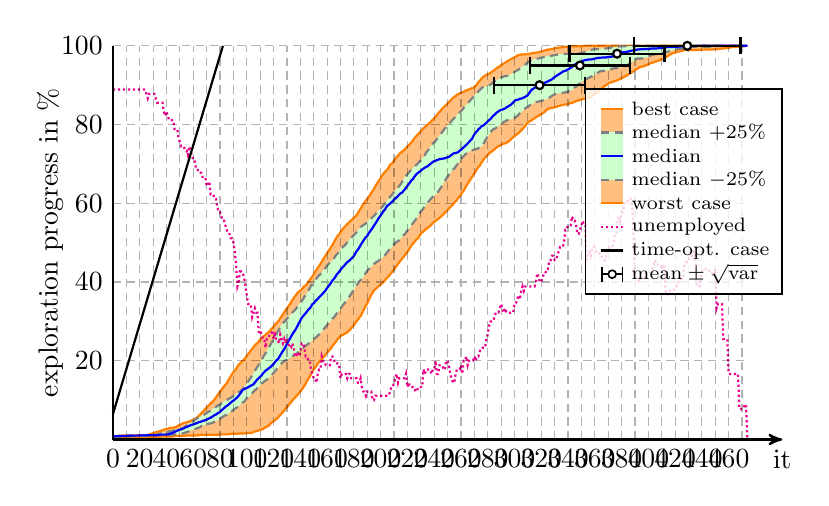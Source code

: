 \begin{tikzpicture}[thick]


% plot data, scaled to 8cm
\begin{scope}[yscale=0.05, xscale=0.017]
\draw[draw=orange, fill=orange!50] (0.00, 0.41) -- (1.00, 0.41) -- (2.00, 0.56) -- (3.00, 0.56) -- (4.00, 0.56) -- (5.00, 0.56) -- (6.00, 0.56) -- (7.00, 0.56) -- (8.00, 0.56) -- (9.00, 0.56) -- (10.00, 0.56) -- (11.00, 0.56) -- (12.00, 0.56) -- (13.00, 0.56) -- (14.00, 0.56) -- (15.00, 0.56) -- (16.00, 0.56) -- (17.00, 0.56) -- (18.00, 0.56) -- (19.00, 0.56) -- (20.00, 0.70) -- (21.00, 0.70) -- (22.00, 0.70) -- (23.00, 0.70) -- (24.00, 0.70) -- (25.00, 0.70) -- (26.00, 0.70) -- (27.00, 0.70) -- (28.00, 0.70) -- (29.00, 0.70) -- (30.00, 0.70) -- (31.00, 0.70) -- (32.00, 0.70) -- (33.00, 0.70) -- (34.00, 0.70) -- (35.00, 0.70) -- (36.00, 0.70) -- (37.00, 0.79) -- (38.00, 0.79) -- (39.00, 0.79) -- (40.00, 0.79) -- (41.00, 0.79) -- (42.00, 0.79) -- (43.00, 0.79) -- (44.00, 0.79) -- (45.00, 0.79) -- (46.00, 0.93) -- (47.00, 0.93) -- (48.00, 0.93) -- (49.00, 0.93) -- (50.00, 0.93) -- (51.00, 0.93) -- (52.00, 0.93) -- (53.00, 0.93) -- (54.00, 0.93) -- (55.00, 1.03) -- (56.00, 1.03) -- (57.00, 1.03) -- (58.00, 1.03) -- (59.00, 1.03) -- (60.00, 1.03) -- (61.00, 1.03) -- (62.00, 1.03) -- (63.00, 1.03) -- (64.00, 1.11) -- (65.00, 1.19) -- (66.00, 1.23) -- (67.00, 1.23) -- (68.00, 1.23) -- (69.00, 1.23) -- (70.00, 1.23) -- (71.00, 1.23) -- (72.00, 1.23) -- (73.00, 1.23) -- (74.00, 1.23) -- (75.00, 1.23) -- (76.00, 1.23) -- (77.00, 1.23) -- (78.00, 1.23) -- (79.00, 1.23) -- (80.00, 1.31) -- (81.00, 1.31) -- (82.00, 1.31) -- (83.00, 1.31) -- (84.00, 1.31) -- (85.00, 1.31) -- (86.00, 1.31) -- (87.00, 1.45) -- (88.00, 1.48) -- (89.00, 1.48) -- (90.00, 1.48) -- (91.00, 1.48) -- (92.00, 1.48) -- (93.00, 1.48) -- (94.00, 1.56) -- (95.00, 1.56) -- (96.00, 1.56) -- (97.00, 1.56) -- (98.00, 1.56) -- (99.00, 1.56) -- (100.00, 1.66) -- (101.00, 1.66) -- (102.00, 1.66) -- (103.00, 1.71) -- (104.00, 1.77) -- (105.00, 1.86) -- (106.00, 2.05) -- (107.00, 2.13) -- (108.00, 2.22) -- (109.00, 2.33) -- (110.00, 2.44) -- (111.00, 2.51) -- (112.00, 2.70) -- (113.00, 2.87) -- (114.00, 3.09) -- (115.00, 3.25) -- (116.00, 3.44) -- (117.00, 3.76) -- (118.00, 4.15) -- (119.00, 4.41) -- (120.00, 4.63) -- (121.00, 4.89) -- (122.00, 5.17) -- (123.00, 5.49) -- (124.00, 5.86) -- (125.00, 6.22) -- (126.00, 6.63) -- (127.00, 7.00) -- (128.00, 7.42) -- (129.00, 7.82) -- (130.00, 8.23) -- (131.00, 8.61) -- (132.00, 9.07) -- (133.00, 9.45) -- (134.00, 9.91) -- (135.00, 10.30) -- (136.00, 10.62) -- (137.00, 11.00) -- (138.00, 11.43) -- (139.00, 11.78) -- (140.00, 12.24) -- (141.00, 12.67) -- (142.00, 13.10) -- (143.00, 13.66) -- (144.00, 14.21) -- (145.00, 14.89) -- (146.00, 15.52) -- (147.00, 15.95) -- (148.00, 16.61) -- (149.00, 17.16) -- (150.00, 17.86) -- (151.00, 18.21) -- (152.00, 18.80) -- (153.00, 19.28) -- (154.00, 19.74) -- (155.00, 20.10) -- (156.00, 20.50) -- (157.00, 20.79) -- (158.00, 21.14) -- (159.00, 21.62) -- (160.00, 22.04) -- (161.00, 22.48) -- (162.00, 22.83) -- (163.00, 23.23) -- (164.00, 23.74) -- (165.00, 24.18) -- (166.00, 24.62) -- (167.00, 25.07) -- (168.00, 25.56) -- (169.00, 25.90) -- (170.00, 26.21) -- (171.00, 26.51) -- (172.00, 26.64) -- (173.00, 26.85) -- (174.00, 26.99) -- (175.00, 27.22) -- (176.00, 27.55) -- (177.00, 27.86) -- (178.00, 28.29) -- (179.00, 28.64) -- (180.00, 29.08) -- (181.00, 29.52) -- (182.00, 30.04) -- (183.00, 30.48) -- (184.00, 30.95) -- (185.00, 31.30) -- (186.00, 32.05) -- (187.00, 32.68) -- (188.00, 33.35) -- (189.00, 34.04) -- (190.00, 34.55) -- (191.00, 35.40) -- (192.00, 36.01) -- (193.00, 36.77) -- (194.00, 37.31) -- (195.00, 37.88) -- (196.00, 38.14) -- (197.00, 38.48) -- (198.00, 38.82) -- (199.00, 39.12) -- (200.00, 39.31) -- (201.00, 39.71) -- (202.00, 40.01) -- (203.00, 40.36) -- (204.00, 40.80) -- (205.00, 41.14) -- (206.00, 41.46) -- (207.00, 41.95) -- (208.00, 42.31) -- (209.00, 42.79) -- (210.00, 43.17) -- (211.00, 43.71) -- (212.00, 44.11) -- (213.00, 44.61) -- (214.00, 45.09) -- (215.00, 45.50) -- (216.00, 45.91) -- (217.00, 46.35) -- (218.00, 46.76) -- (219.00, 47.28) -- (220.00, 47.64) -- (221.00, 48.19) -- (222.00, 48.76) -- (223.00, 49.27) -- (224.00, 49.75) -- (225.00, 50.08) -- (226.00, 50.56) -- (227.00, 50.91) -- (228.00, 51.17) -- (229.00, 51.73) -- (230.00, 52.25) -- (231.00, 52.64) -- (232.00, 52.84) -- (233.00, 53.20) -- (234.00, 53.51) -- (235.00, 53.78) -- (236.00, 53.98) -- (237.00, 54.27) -- (238.00, 54.65) -- (239.00, 54.95) -- (240.00, 55.20) -- (241.00, 55.52) -- (242.00, 55.82) -- (243.00, 56.02) -- (244.00, 56.34) -- (245.00, 56.59) -- (246.00, 56.93) -- (247.00, 57.24) -- (248.00, 57.57) -- (249.00, 57.96) -- (250.00, 58.28) -- (251.00, 58.63) -- (252.00, 59.07) -- (253.00, 59.32) -- (254.00, 59.74) -- (255.00, 60.12) -- (256.00, 60.48) -- (257.00, 60.87) -- (258.00, 61.40) -- (259.00, 61.72) -- (260.00, 62.17) -- (261.00, 62.82) -- (262.00, 63.21) -- (263.00, 63.76) -- (264.00, 64.40) -- (265.00, 64.99) -- (266.00, 65.48) -- (267.00, 66.03) -- (268.00, 66.53) -- (269.00, 67.10) -- (270.00, 67.64) -- (271.00, 68.12) -- (272.00, 68.72) -- (273.00, 69.22) -- (274.00, 69.57) -- (275.00, 70.11) -- (276.00, 70.67) -- (277.00, 71.19) -- (278.00, 71.55) -- (279.00, 71.94) -- (280.00, 72.27) -- (281.00, 72.66) -- (282.00, 72.95) -- (283.00, 73.14) -- (284.00, 73.42) -- (285.00, 73.69) -- (286.00, 73.98) -- (287.00, 74.25) -- (288.00, 74.56) -- (289.00, 74.60) -- (290.00, 74.85) -- (291.00, 75.05) -- (292.00, 75.20) -- (293.00, 75.21) -- (294.00, 75.38) -- (295.00, 75.60) -- (296.00, 75.81) -- (297.00, 76.12) -- (298.00, 76.51) -- (299.00, 76.74) -- (300.00, 77.05) -- (301.00, 77.32) -- (302.00, 77.61) -- (303.00, 77.82) -- (304.00, 78.19) -- (305.00, 78.45) -- (306.00, 78.88) -- (307.00, 79.26) -- (308.00, 79.63) -- (309.00, 80.16) -- (310.00, 80.49) -- (311.00, 80.80) -- (312.00, 80.92) -- (313.00, 81.14) -- (314.00, 81.38) -- (315.00, 81.62) -- (316.00, 81.84) -- (317.00, 82.05) -- (318.00, 82.22) -- (319.00, 82.45) -- (320.00, 82.64) -- (321.00, 82.86) -- (322.00, 83.09) -- (323.00, 83.38) -- (324.00, 83.73) -- (325.00, 83.97) -- (326.00, 84.09) -- (327.00, 84.17) -- (328.00, 84.25) -- (329.00, 84.30) -- (330.00, 84.38) -- (331.00, 84.45) -- (332.00, 84.63) -- (333.00, 84.71) -- (334.00, 84.80) -- (335.00, 84.88) -- (336.00, 84.98) -- (337.00, 85.06) -- (338.00, 85.08) -- (339.00, 85.10) -- (340.00, 85.20) -- (341.00, 85.35) -- (342.00, 85.50) -- (343.00, 85.50) -- (344.00, 85.67) -- (345.00, 85.79) -- (346.00, 85.94) -- (347.00, 86.04) -- (348.00, 86.24) -- (349.00, 86.25) -- (350.00, 86.42) -- (351.00, 86.50) -- (352.00, 86.57) -- (353.00, 86.57) -- (354.00, 86.65) -- (355.00, 86.77) -- (356.00, 86.91) -- (357.00, 87.05) -- (358.00, 87.25) -- (359.00, 87.43) -- (360.00, 87.66) -- (361.00, 88.00) -- (362.00, 88.30) -- (363.00, 88.44) -- (364.00, 88.77) -- (365.00, 89.15) -- (366.00, 89.45) -- (367.00, 89.75) -- (368.00, 89.90) -- (369.00, 90.15) -- (370.00, 90.45) -- (371.00, 90.61) -- (372.00, 90.72) -- (373.00, 90.81) -- (374.00, 90.94) -- (375.00, 91.03) -- (376.00, 91.16) -- (377.00, 91.30) -- (378.00, 91.44) -- (379.00, 91.62) -- (380.00, 91.78) -- (381.00, 91.91) -- (382.00, 92.13) -- (383.00, 92.29) -- (384.00, 92.46) -- (385.00, 92.72) -- (386.00, 92.88) -- (387.00, 93.06) -- (388.00, 93.36) -- (389.00, 93.56) -- (390.00, 93.84) -- (391.00, 94.09) -- (392.00, 94.19) -- (393.00, 94.47) -- (394.00, 94.59) -- (395.00, 94.70) -- (396.00, 94.76) -- (397.00, 94.86) -- (398.00, 95.03) -- (399.00, 95.12) -- (400.00, 95.32) -- (401.00, 95.46) -- (402.00, 95.66) -- (403.00, 95.71) -- (404.00, 95.84) -- (405.00, 95.98) -- (406.00, 96.04) -- (407.00, 96.16) -- (408.00, 96.28) -- (409.00, 96.43) -- (410.00, 96.56) -- (411.00, 96.71) -- (412.00, 96.88) -- (413.00, 97.07) -- (414.00, 97.28) -- (415.00, 97.51) -- (416.00, 97.73) -- (417.00, 97.93) -- (418.00, 98.11) -- (419.00, 98.19) -- (420.00, 98.27) -- (421.00, 98.37) -- (422.00, 98.49) -- (423.00, 98.56) -- (424.00, 98.64) -- (425.00, 98.73) -- (426.00, 98.82) -- (427.00, 98.94) -- (428.00, 98.94) -- (429.00, 98.95) -- (430.00, 98.95) -- (431.00, 98.95) -- (432.00, 98.95) -- (433.00, 98.95) -- (434.00, 98.95) -- (435.00, 98.95) -- (436.00, 98.96) -- (437.00, 98.97) -- (438.00, 99.00) -- (439.00, 99.02) -- (440.00, 99.02) -- (441.00, 99.03) -- (442.00, 99.03) -- (443.00, 99.04) -- (444.00, 99.04) -- (445.00, 99.04) -- (446.00, 99.04) -- (447.00, 99.04) -- (448.00, 99.05) -- (449.00, 99.10) -- (450.00, 99.13) -- (451.00, 99.14) -- (452.00, 99.17) -- (453.00, 99.21) -- (454.00, 99.27) -- (455.00, 99.31) -- (456.00, 99.33) -- (457.00, 99.37) -- (458.00, 99.43) -- (459.00, 99.43) -- (460.00, 99.50) -- (461.00, 99.57) -- (462.00, 99.65) -- (463.00, 99.68) -- (464.00, 99.68) -- (465.00, 99.68) -- (466.00, 99.68) -- (467.00, 99.68) -- (468.00, 99.72) -- (469.00, 99.78) -- (470.00, 99.82) -- (471.00, 99.86) -- (472.00, 99.92) -- (473.00, 99.98) -- (474.00, 100.00) -- (474.00, 100.00) -- (473.00, 100.00) -- (472.00, 100.00) -- (471.00, 100.00) -- (470.00, 100.00) -- (469.00, 100.00) -- (468.00, 100.00) -- (467.00, 100.00) -- (466.00, 100.00) -- (465.00, 100.00) -- (464.00, 100.00) -- (463.00, 100.00) -- (462.00, 100.00) -- (461.00, 100.00) -- (460.00, 100.00) -- (459.00, 100.00) -- (458.00, 100.00) -- (457.00, 100.00) -- (456.00, 100.00) -- (455.00, 100.00) -- (454.00, 100.00) -- (453.00, 100.00) -- (452.00, 100.00) -- (451.00, 100.00) -- (450.00, 100.00) -- (449.00, 100.00) -- (448.00, 100.00) -- (447.00, 100.00) -- (446.00, 100.00) -- (445.00, 100.00) -- (444.00, 100.00) -- (443.00, 100.00) -- (442.00, 100.00) -- (441.00, 100.00) -- (440.00, 100.00) -- (439.00, 100.00) -- (438.00, 100.00) -- (437.00, 100.00) -- (436.00, 100.00) -- (435.00, 100.00) -- (434.00, 100.00) -- (433.00, 100.00) -- (432.00, 100.00) -- (431.00, 100.00) -- (430.00, 100.00) -- (429.00, 100.00) -- (428.00, 100.00) -- (427.00, 100.00) -- (426.00, 100.00) -- (425.00, 100.00) -- (424.00, 100.00) -- (423.00, 100.00) -- (422.00, 100.00) -- (421.00, 100.00) -- (420.00, 100.00) -- (419.00, 100.00) -- (418.00, 100.00) -- (417.00, 100.00) -- (416.00, 100.00) -- (415.00, 100.00) -- (414.00, 100.00) -- (413.00, 100.00) -- (412.00, 100.00) -- (411.00, 100.00) -- (410.00, 100.00) -- (409.00, 100.00) -- (408.00, 100.00) -- (407.00, 100.00) -- (406.00, 100.00) -- (405.00, 100.00) -- (404.00, 100.00) -- (403.00, 100.00) -- (402.00, 100.00) -- (401.00, 100.00) -- (400.00, 100.00) -- (399.00, 100.00) -- (398.00, 100.00) -- (397.00, 100.00) -- (396.00, 100.00) -- (395.00, 100.00) -- (394.00, 100.00) -- (393.00, 100.00) -- (392.00, 100.00) -- (391.00, 100.00) -- (390.00, 100.00) -- (389.00, 100.00) -- (388.00, 100.00) -- (387.00, 100.00) -- (386.00, 100.00) -- (385.00, 100.00) -- (384.00, 100.00) -- (383.00, 100.00) -- (382.00, 100.00) -- (381.00, 100.00) -- (380.00, 100.00) -- (379.00, 100.00) -- (378.00, 100.00) -- (377.00, 100.00) -- (376.00, 100.00) -- (375.00, 100.00) -- (374.00, 100.00) -- (373.00, 100.00) -- (372.00, 100.00) -- (371.00, 100.00) -- (370.00, 100.00) -- (369.00, 100.00) -- (368.00, 100.00) -- (367.00, 100.00) -- (366.00, 100.00) -- (365.00, 100.00) -- (364.00, 100.00) -- (363.00, 100.00) -- (362.00, 100.00) -- (361.00, 100.00) -- (360.00, 100.00) -- (359.00, 100.00) -- (358.00, 100.00) -- (357.00, 100.00) -- (356.00, 100.00) -- (355.00, 100.00) -- (354.00, 100.00) -- (353.00, 99.99) -- (352.00, 99.95) -- (351.00, 99.93) -- (350.00, 99.91) -- (349.00, 99.91) -- (348.00, 99.91) -- (347.00, 99.91) -- (346.00, 99.91) -- (345.00, 99.91) -- (344.00, 99.91) -- (343.00, 99.91) -- (342.00, 99.89) -- (341.00, 99.88) -- (340.00, 99.81) -- (339.00, 99.76) -- (338.00, 99.74) -- (337.00, 99.67) -- (336.00, 99.65) -- (335.00, 99.61) -- (334.00, 99.59) -- (333.00, 99.53) -- (332.00, 99.49) -- (331.00, 99.43) -- (330.00, 99.36) -- (329.00, 99.24) -- (328.00, 99.18) -- (327.00, 99.16) -- (326.00, 99.09) -- (325.00, 99.05) -- (324.00, 98.96) -- (323.00, 98.85) -- (322.00, 98.77) -- (321.00, 98.65) -- (320.00, 98.53) -- (319.00, 98.46) -- (318.00, 98.40) -- (317.00, 98.33) -- (316.00, 98.25) -- (315.00, 98.20) -- (314.00, 98.18) -- (313.00, 98.14) -- (312.00, 98.04) -- (311.00, 97.93) -- (310.00, 97.91) -- (309.00, 97.85) -- (308.00, 97.85) -- (307.00, 97.79) -- (306.00, 97.79) -- (305.00, 97.78) -- (304.00, 97.71) -- (303.00, 97.65) -- (302.00, 97.51) -- (301.00, 97.25) -- (300.00, 97.08) -- (299.00, 96.89) -- (298.00, 96.72) -- (297.00, 96.55) -- (296.00, 96.35) -- (295.00, 96.16) -- (294.00, 95.92) -- (293.00, 95.73) -- (292.00, 95.50) -- (291.00, 95.29) -- (290.00, 95.08) -- (289.00, 94.80) -- (288.00, 94.60) -- (287.00, 94.42) -- (286.00, 94.14) -- (285.00, 93.82) -- (284.00, 93.58) -- (283.00, 93.37) -- (282.00, 93.10) -- (281.00, 92.88) -- (280.00, 92.82) -- (279.00, 92.62) -- (278.00, 92.42) -- (277.00, 92.23) -- (276.00, 91.89) -- (275.00, 91.50) -- (274.00, 91.13) -- (273.00, 90.78) -- (272.00, 90.26) -- (271.00, 89.81) -- (270.00, 89.51) -- (269.00, 89.28) -- (268.00, 89.21) -- (267.00, 89.06) -- (266.00, 88.93) -- (265.00, 88.82) -- (264.00, 88.65) -- (263.00, 88.56) -- (262.00, 88.33) -- (261.00, 88.18) -- (260.00, 88.07) -- (259.00, 87.88) -- (258.00, 87.73) -- (257.00, 87.55) -- (256.00, 87.23) -- (255.00, 87.04) -- (254.00, 86.76) -- (253.00, 86.40) -- (252.00, 85.99) -- (251.00, 85.71) -- (250.00, 85.33) -- (249.00, 84.98) -- (248.00, 84.70) -- (247.00, 84.39) -- (246.00, 84.04) -- (245.00, 83.58) -- (244.00, 83.23) -- (243.00, 82.89) -- (242.00, 82.38) -- (241.00, 81.95) -- (240.00, 81.58) -- (239.00, 81.24) -- (238.00, 80.92) -- (237.00, 80.53) -- (236.00, 80.22) -- (235.00, 79.92) -- (234.00, 79.66) -- (233.00, 79.32) -- (232.00, 79.10) -- (231.00, 78.68) -- (230.00, 78.25) -- (229.00, 77.96) -- (228.00, 77.58) -- (227.00, 77.21) -- (226.00, 76.83) -- (225.00, 76.41) -- (224.00, 75.90) -- (223.00, 75.51) -- (222.00, 75.10) -- (221.00, 74.75) -- (220.00, 74.47) -- (219.00, 74.06) -- (218.00, 73.63) -- (217.00, 73.41) -- (216.00, 73.06) -- (215.00, 72.90) -- (214.00, 72.51) -- (213.00, 72.12) -- (212.00, 71.74) -- (211.00, 71.35) -- (210.00, 70.86) -- (209.00, 70.31) -- (208.00, 69.95) -- (207.00, 69.72) -- (206.00, 69.11) -- (205.00, 68.56) -- (204.00, 68.27) -- (203.00, 67.88) -- (202.00, 67.52) -- (201.00, 67.00) -- (200.00, 66.39) -- (199.00, 65.91) -- (198.00, 65.39) -- (197.00, 64.86) -- (196.00, 64.29) -- (195.00, 63.71) -- (194.00, 63.16) -- (193.00, 62.64) -- (192.00, 62.07) -- (191.00, 61.57) -- (190.00, 61.09) -- (189.00, 60.76) -- (188.00, 60.12) -- (187.00, 59.81) -- (186.00, 59.17) -- (185.00, 58.62) -- (184.00, 58.13) -- (183.00, 57.51) -- (182.00, 57.03) -- (181.00, 56.57) -- (180.00, 56.34) -- (179.00, 55.96) -- (178.00, 55.68) -- (177.00, 55.37) -- (176.00, 55.02) -- (175.00, 54.72) -- (174.00, 54.33) -- (173.00, 53.95) -- (172.00, 53.63) -- (171.00, 53.14) -- (170.00, 52.66) -- (169.00, 52.16) -- (168.00, 51.80) -- (167.00, 51.24) -- (166.00, 50.71) -- (165.00, 50.04) -- (164.00, 49.42) -- (163.00, 48.89) -- (162.00, 48.33) -- (161.00, 47.86) -- (160.00, 47.33) -- (159.00, 46.80) -- (158.00, 46.32) -- (157.00, 45.72) -- (156.00, 45.16) -- (155.00, 44.61) -- (154.00, 44.08) -- (153.00, 43.63) -- (152.00, 43.05) -- (151.00, 42.58) -- (150.00, 41.98) -- (149.00, 41.43) -- (148.00, 40.99) -- (147.00, 40.49) -- (146.00, 40.07) -- (145.00, 39.55) -- (144.00, 39.13) -- (143.00, 39.00) -- (142.00, 38.54) -- (141.00, 38.13) -- (140.00, 37.86) -- (139.00, 37.56) -- (138.00, 37.30) -- (137.00, 36.79) -- (136.00, 36.39) -- (135.00, 35.91) -- (134.00, 35.34) -- (133.00, 34.82) -- (132.00, 34.31) -- (131.00, 33.80) -- (130.00, 33.29) -- (129.00, 32.87) -- (128.00, 32.36) -- (127.00, 31.77) -- (126.00, 31.27) -- (125.00, 30.80) -- (124.00, 30.27) -- (123.00, 29.82) -- (122.00, 29.56) -- (121.00, 29.18) -- (120.00, 28.66) -- (119.00, 28.29) -- (118.00, 27.90) -- (117.00, 27.55) -- (116.00, 27.15) -- (115.00, 26.98) -- (114.00, 26.64) -- (113.00, 26.34) -- (112.00, 26.08) -- (111.00, 25.79) -- (110.00, 25.38) -- (109.00, 24.98) -- (108.00, 24.52) -- (107.00, 24.25) -- (106.00, 23.91) -- (105.00, 23.49) -- (104.00, 23.00) -- (103.00, 22.65) -- (102.00, 22.14) -- (101.00, 21.74) -- (100.00, 21.27) -- (99.00, 20.74) -- (98.00, 20.37) -- (97.00, 20.00) -- (96.00, 19.70) -- (95.00, 19.35) -- (94.00, 19.00) -- (93.00, 18.54) -- (92.00, 17.96) -- (91.00, 17.52) -- (90.00, 17.10) -- (89.00, 16.64) -- (88.00, 16.08) -- (87.00, 15.51) -- (86.00, 14.90) -- (85.00, 14.29) -- (84.00, 13.93) -- (83.00, 13.50) -- (82.00, 13.11) -- (81.00, 12.57) -- (80.00, 12.14) -- (79.00, 11.68) -- (78.00, 11.23) -- (77.00, 10.72) -- (76.00, 10.25) -- (75.00, 9.84) -- (74.00, 9.46) -- (73.00, 9.21) -- (72.00, 8.82) -- (71.00, 8.47) -- (70.00, 8.08) -- (69.00, 7.84) -- (68.00, 7.34) -- (67.00, 7.01) -- (66.00, 6.70) -- (65.00, 6.31) -- (64.00, 5.98) -- (63.00, 5.69) -- (62.00, 5.33) -- (61.00, 5.13) -- (60.00, 5.04) -- (59.00, 4.92) -- (58.00, 4.72) -- (57.00, 4.58) -- (56.00, 4.46) -- (55.00, 4.37) -- (54.00, 4.29) -- (53.00, 4.23) -- (52.00, 4.09) -- (51.00, 3.90) -- (50.00, 3.71) -- (49.00, 3.55) -- (48.00, 3.38) -- (47.00, 3.16) -- (46.00, 3.09) -- (45.00, 3.04) -- (44.00, 2.98) -- (43.00, 2.98) -- (42.00, 2.88) -- (41.00, 2.75) -- (40.00, 2.75) -- (39.00, 2.59) -- (38.00, 2.49) -- (37.00, 2.35) -- (36.00, 2.26) -- (35.00, 2.12) -- (34.00, 2.03) -- (33.00, 1.95) -- (32.00, 1.86) -- (31.00, 1.71) -- (30.00, 1.61) -- (29.00, 1.51) -- (28.00, 1.37) -- (27.00, 1.27) -- (26.00, 1.15) -- (25.00, 1.11) -- (24.00, 1.11) -- (23.00, 1.11) -- (22.00, 1.11) -- (21.00, 1.11) -- (20.00, 1.11) -- (19.00, 1.08) -- (18.00, 1.04) -- (17.00, 1.03) -- (16.00, 1.03) -- (15.00, 1.03) -- (14.00, 1.03) -- (13.00, 1.03) -- (12.00, 1.03) -- (11.00, 1.03) -- (10.00, 1.03) -- (9.00, 1.03) -- (8.00, 1.03) -- (7.00, 1.03) -- (6.00, 0.99) -- (5.00, 0.99) -- (4.00, 0.91) -- (3.00, 0.91) -- (2.00, 0.91) -- (1.00, 0.87) -- (0.00, 0.72);
\draw[gray, densely dashed, fill=green!20] (0.00, 0.52) -- (1.00, 0.66) -- (2.00, 0.66) -- (3.00, 0.66) -- (4.00, 0.66) -- (5.00, 0.66) -- (6.00, 0.66) -- (7.00, 0.66) -- (8.00, 0.66) -- (9.00, 0.66) -- (10.00, 0.78) -- (11.00, 0.85) -- (12.00, 0.85) -- (13.00, 0.85) -- (14.00, 0.85) -- (15.00, 0.85) -- (16.00, 0.85) -- (17.00, 0.85) -- (18.00, 0.85) -- (19.00, 0.93) -- (20.00, 0.93) -- (21.00, 0.93) -- (22.00, 0.93) -- (23.00, 0.93) -- (24.00, 0.93) -- (25.00, 0.93) -- (26.00, 0.93) -- (27.00, 1.03) -- (28.00, 1.03) -- (29.00, 1.03) -- (30.00, 1.03) -- (31.00, 1.03) -- (32.00, 1.03) -- (33.00, 1.03) -- (34.00, 1.03) -- (35.00, 1.10) -- (36.00, 1.10) -- (37.00, 1.10) -- (38.00, 1.10) -- (39.00, 1.10) -- (40.00, 1.10) -- (41.00, 1.10) -- (42.00, 1.10) -- (43.00, 1.18) -- (44.00, 1.27) -- (45.00, 1.29) -- (46.00, 1.29) -- (47.00, 1.29) -- (48.00, 1.29) -- (49.00, 1.29) -- (50.00, 1.29) -- (51.00, 1.43) -- (52.00, 1.54) -- (53.00, 1.64) -- (54.00, 1.75) -- (55.00, 1.89) -- (56.00, 1.99) -- (57.00, 2.09) -- (58.00, 2.34) -- (59.00, 2.45) -- (60.00, 2.55) -- (61.00, 2.66) -- (62.00, 2.77) -- (63.00, 2.91) -- (64.00, 3.00) -- (65.00, 3.12) -- (66.00, 3.42) -- (67.00, 3.51) -- (68.00, 3.62) -- (69.00, 3.75) -- (70.00, 3.85) -- (71.00, 4.00) -- (72.00, 4.09) -- (73.00, 4.09) -- (74.00, 4.23) -- (75.00, 4.33) -- (76.00, 4.56) -- (77.00, 4.69) -- (78.00, 4.87) -- (79.00, 5.21) -- (80.00, 5.30) -- (81.00, 5.56) -- (82.00, 5.73) -- (83.00, 5.98) -- (84.00, 6.16) -- (85.00, 6.24) -- (86.00, 6.55) -- (87.00, 6.85) -- (88.00, 7.11) -- (89.00, 7.21) -- (90.00, 7.54) -- (91.00, 7.76) -- (92.00, 8.03) -- (93.00, 8.19) -- (94.00, 8.49) -- (95.00, 8.76) -- (96.00, 9.09) -- (97.00, 9.47) -- (98.00, 9.58) -- (99.00, 10.04) -- (100.00, 10.49) -- (101.00, 10.68) -- (102.00, 11.04) -- (103.00, 11.37) -- (104.00, 11.76) -- (105.00, 12.13) -- (106.00, 12.51) -- (107.00, 12.73) -- (108.00, 13.11) -- (109.00, 13.54) -- (110.00, 13.89) -- (111.00, 14.20) -- (112.00, 14.45) -- (113.00, 14.72) -- (114.00, 15.00) -- (115.00, 15.22) -- (116.00, 15.56) -- (117.00, 15.88) -- (118.00, 16.26) -- (119.00, 16.55) -- (120.00, 16.92) -- (121.00, 17.32) -- (122.00, 17.79) -- (123.00, 18.18) -- (124.00, 18.56) -- (125.00, 18.99) -- (126.00, 19.34) -- (127.00, 19.71) -- (128.00, 19.93) -- (129.00, 20.12) -- (130.00, 20.21) -- (131.00, 20.42) -- (132.00, 20.66) -- (133.00, 20.86) -- (134.00, 21.10) -- (135.00, 21.29) -- (136.00, 21.53) -- (137.00, 21.67) -- (138.00, 22.01) -- (139.00, 22.40) -- (140.00, 22.59) -- (141.00, 22.91) -- (142.00, 23.22) -- (143.00, 23.50) -- (144.00, 23.82) -- (145.00, 24.05) -- (146.00, 24.36) -- (147.00, 24.67) -- (148.00, 24.84) -- (149.00, 25.18) -- (150.00, 25.46) -- (151.00, 25.76) -- (152.00, 26.01) -- (153.00, 26.37) -- (154.00, 26.67) -- (155.00, 27.13) -- (156.00, 27.41) -- (157.00, 27.84) -- (158.00, 28.30) -- (159.00, 28.69) -- (160.00, 29.08) -- (161.00, 29.52) -- (162.00, 29.98) -- (163.00, 30.28) -- (164.00, 30.74) -- (165.00, 30.98) -- (166.00, 31.45) -- (167.00, 31.95) -- (168.00, 32.29) -- (169.00, 32.76) -- (170.00, 33.22) -- (171.00, 33.74) -- (172.00, 34.23) -- (173.00, 34.62) -- (174.00, 35.09) -- (175.00, 35.55) -- (176.00, 35.93) -- (177.00, 36.51) -- (178.00, 36.99) -- (179.00, 37.53) -- (180.00, 38.15) -- (181.00, 38.64) -- (182.00, 39.21) -- (183.00, 39.62) -- (184.00, 40.19) -- (185.00, 40.45) -- (186.00, 40.92) -- (187.00, 41.27) -- (188.00, 41.88) -- (189.00, 42.37) -- (190.00, 42.86) -- (191.00, 43.19) -- (192.00, 43.56) -- (193.00, 43.97) -- (194.00, 44.28) -- (195.00, 44.59) -- (196.00, 44.85) -- (197.00, 45.14) -- (198.00, 45.28) -- (199.00, 45.53) -- (200.00, 45.87) -- (201.00, 46.11) -- (202.00, 46.45) -- (203.00, 46.71) -- (204.00, 47.15) -- (205.00, 47.59) -- (206.00, 48.06) -- (207.00, 48.44) -- (208.00, 48.88) -- (209.00, 49.10) -- (210.00, 49.57) -- (211.00, 49.93) -- (212.00, 50.24) -- (213.00, 50.33) -- (214.00, 50.76) -- (215.00, 51.09) -- (216.00, 51.47) -- (217.00, 51.88) -- (218.00, 52.14) -- (219.00, 52.59) -- (220.00, 53.06) -- (221.00, 53.56) -- (222.00, 53.85) -- (223.00, 54.36) -- (224.00, 54.91) -- (225.00, 55.39) -- (226.00, 55.77) -- (227.00, 56.33) -- (228.00, 56.83) -- (229.00, 57.38) -- (230.00, 57.89) -- (231.00, 58.28) -- (232.00, 58.78) -- (233.00, 59.26) -- (234.00, 59.65) -- (235.00, 60.05) -- (236.00, 60.53) -- (237.00, 60.94) -- (238.00, 61.31) -- (239.00, 61.65) -- (240.00, 61.91) -- (241.00, 62.27) -- (242.00, 62.53) -- (243.00, 62.96) -- (244.00, 63.48) -- (245.00, 63.95) -- (246.00, 64.54) -- (247.00, 65.07) -- (248.00, 65.59) -- (249.00, 66.24) -- (250.00, 66.71) -- (251.00, 67.29) -- (252.00, 67.75) -- (253.00, 68.14) -- (254.00, 68.55) -- (255.00, 68.79) -- (256.00, 69.30) -- (257.00, 69.76) -- (258.00, 70.21) -- (259.00, 70.68) -- (260.00, 71.14) -- (261.00, 71.72) -- (262.00, 71.94) -- (263.00, 72.32) -- (264.00, 72.64) -- (265.00, 72.93) -- (266.00, 73.15) -- (267.00, 73.35) -- (268.00, 73.41) -- (269.00, 73.54) -- (270.00, 73.62) -- (271.00, 73.71) -- (272.00, 73.84) -- (273.00, 73.99) -- (274.00, 74.17) -- (275.00, 74.43) -- (276.00, 74.65) -- (277.00, 75.23) -- (278.00, 75.82) -- (279.00, 76.46) -- (280.00, 76.96) -- (281.00, 77.47) -- (282.00, 78.00) -- (283.00, 78.45) -- (284.00, 78.78) -- (285.00, 78.93) -- (286.00, 79.08) -- (287.00, 79.34) -- (288.00, 79.68) -- (289.00, 79.90) -- (290.00, 80.17) -- (291.00, 80.40) -- (292.00, 80.69) -- (293.00, 80.80) -- (294.00, 81.04) -- (295.00, 81.15) -- (296.00, 81.24) -- (297.00, 81.31) -- (298.00, 81.38) -- (299.00, 81.48) -- (300.00, 81.65) -- (301.00, 81.90) -- (302.00, 82.17) -- (303.00, 82.48) -- (304.00, 82.83) -- (305.00, 83.09) -- (306.00, 83.47) -- (307.00, 83.78) -- (308.00, 84.07) -- (309.00, 84.36) -- (310.00, 84.44) -- (311.00, 84.81) -- (312.00, 85.03) -- (313.00, 85.15) -- (314.00, 85.39) -- (315.00, 85.60) -- (316.00, 85.74) -- (317.00, 85.75) -- (318.00, 85.86) -- (319.00, 85.95) -- (320.00, 85.98) -- (321.00, 86.08) -- (322.00, 86.20) -- (323.00, 86.38) -- (324.00, 86.47) -- (325.00, 86.66) -- (326.00, 86.85) -- (327.00, 87.05) -- (328.00, 87.28) -- (329.00, 87.48) -- (330.00, 87.64) -- (331.00, 87.76) -- (332.00, 87.81) -- (333.00, 87.87) -- (334.00, 87.94) -- (335.00, 88.01) -- (336.00, 88.07) -- (337.00, 88.12) -- (338.00, 88.17) -- (339.00, 88.28) -- (340.00, 88.38) -- (341.00, 88.56) -- (342.00, 88.59) -- (343.00, 88.90) -- (344.00, 89.08) -- (345.00, 89.43) -- (346.00, 89.63) -- (347.00, 89.94) -- (348.00, 90.27) -- (349.00, 90.48) -- (350.00, 90.79) -- (351.00, 91.06) -- (352.00, 91.17) -- (353.00, 91.39) -- (354.00, 91.58) -- (355.00, 91.81) -- (356.00, 91.97) -- (357.00, 92.08) -- (358.00, 92.27) -- (359.00, 92.46) -- (360.00, 92.65) -- (361.00, 92.89) -- (362.00, 93.13) -- (363.00, 93.32) -- (364.00, 93.53) -- (365.00, 93.56) -- (366.00, 93.60) -- (367.00, 93.65) -- (368.00, 93.67) -- (369.00, 93.75) -- (370.00, 93.80) -- (371.00, 93.89) -- (372.00, 94.03) -- (373.00, 94.16) -- (374.00, 94.28) -- (375.00, 94.32) -- (376.00, 94.32) -- (377.00, 94.35) -- (378.00, 94.45) -- (379.00, 94.51) -- (380.00, 94.67) -- (381.00, 94.69) -- (382.00, 94.77) -- (383.00, 94.93) -- (384.00, 95.12) -- (385.00, 95.25) -- (386.00, 95.48) -- (387.00, 95.71) -- (388.00, 95.93) -- (389.00, 96.10) -- (390.00, 96.35) -- (391.00, 96.64) -- (392.00, 96.77) -- (393.00, 96.77) -- (394.00, 96.78) -- (395.00, 96.80) -- (396.00, 96.80) -- (397.00, 96.90) -- (398.00, 97.04) -- (399.00, 97.04) -- (400.00, 97.29) -- (401.00, 97.45) -- (402.00, 97.60) -- (403.00, 97.65) -- (404.00, 97.75) -- (405.00, 97.85) -- (406.00, 97.85) -- (407.00, 97.93) -- (408.00, 97.97) -- (409.00, 98.03) -- (410.00, 98.11) -- (411.00, 98.23) -- (412.00, 98.31) -- (413.00, 98.39) -- (414.00, 98.49) -- (415.00, 98.57) -- (416.00, 98.66) -- (417.00, 98.76) -- (418.00, 98.86) -- (419.00, 98.95) -- (420.00, 98.95) -- (421.00, 99.04) -- (422.00, 99.16) -- (423.00, 99.17) -- (424.00, 99.17) -- (425.00, 99.24) -- (426.00, 99.26) -- (427.00, 99.33) -- (428.00, 99.39) -- (429.00, 99.47) -- (430.00, 99.55) -- (431.00, 99.66) -- (432.00, 99.72) -- (433.00, 99.73) -- (434.00, 99.75) -- (435.00, 99.75) -- (436.00, 99.75) -- (437.00, 99.75) -- (438.00, 99.75) -- (439.00, 99.75) -- (440.00, 99.75) -- (441.00, 99.76) -- (442.00, 99.76) -- (443.00, 99.76) -- (444.00, 99.76) -- (445.00, 99.76) -- (446.00, 99.76) -- (447.00, 99.83) -- (448.00, 99.91) -- (449.00, 99.92) -- (450.00, 99.92) -- (451.00, 99.92) -- (452.00, 99.92) -- (453.00, 99.92) -- (454.00, 99.95) -- (455.00, 99.99) -- (456.00, 99.99) -- (457.00, 99.99) -- (458.00, 99.99) -- (459.00, 99.99) -- (460.00, 100.00) -- (461.00, 100.00) -- (462.00, 100.00) -- (463.00, 100.00) -- (464.00, 100.00) -- (465.00, 100.00) -- (466.00, 100.00) -- (467.00, 100.00) -- (468.00, 100.00) -- (469.00, 100.00) -- (470.00, 100.00) -- (471.00, 100.00) -- (472.00, 100.00) -- (473.00, 100.00) -- (474.00, 100.00) -- (474.00, 100.00) -- (473.00, 100.00) -- (472.00, 100.00) -- (471.00, 100.00) -- (470.00, 100.00) -- (469.00, 100.00) -- (468.00, 100.00) -- (467.00, 100.00) -- (466.00, 100.00) -- (465.00, 100.00) -- (464.00, 100.00) -- (463.00, 100.00) -- (462.00, 100.00) -- (461.00, 100.00) -- (460.00, 100.00) -- (459.00, 100.00) -- (458.00, 100.00) -- (457.00, 100.00) -- (456.00, 100.00) -- (455.00, 100.00) -- (454.00, 100.00) -- (453.00, 100.00) -- (452.00, 100.00) -- (451.00, 100.00) -- (450.00, 100.00) -- (449.00, 100.00) -- (448.00, 100.00) -- (447.00, 100.00) -- (446.00, 100.00) -- (445.00, 100.00) -- (444.00, 100.00) -- (443.00, 100.00) -- (442.00, 100.00) -- (441.00, 100.00) -- (440.00, 100.00) -- (439.00, 100.00) -- (438.00, 100.00) -- (437.00, 100.00) -- (436.00, 100.00) -- (435.00, 100.00) -- (434.00, 100.00) -- (433.00, 100.00) -- (432.00, 100.00) -- (431.00, 100.00) -- (430.00, 100.00) -- (429.00, 100.00) -- (428.00, 100.00) -- (427.00, 100.00) -- (426.00, 100.00) -- (425.00, 100.00) -- (424.00, 100.00) -- (423.00, 100.00) -- (422.00, 100.00) -- (421.00, 100.00) -- (420.00, 100.00) -- (419.00, 100.00) -- (418.00, 100.00) -- (417.00, 100.00) -- (416.00, 100.00) -- (415.00, 100.00) -- (414.00, 100.00) -- (413.00, 100.00) -- (412.00, 100.00) -- (411.00, 100.00) -- (410.00, 100.00) -- (409.00, 100.00) -- (408.00, 100.00) -- (407.00, 100.00) -- (406.00, 100.00) -- (405.00, 100.00) -- (404.00, 100.00) -- (403.00, 100.00) -- (402.00, 100.00) -- (401.00, 100.00) -- (400.00, 100.00) -- (399.00, 100.00) -- (398.00, 100.00) -- (397.00, 100.00) -- (396.00, 100.00) -- (395.00, 100.00) -- (394.00, 100.00) -- (393.00, 100.00) -- (392.00, 100.00) -- (391.00, 100.00) -- (390.00, 100.00) -- (389.00, 99.99) -- (388.00, 99.98) -- (387.00, 99.92) -- (386.00, 99.89) -- (385.00, 99.89) -- (384.00, 99.89) -- (383.00, 99.89) -- (382.00, 99.88) -- (381.00, 99.88) -- (380.00, 99.86) -- (379.00, 99.86) -- (378.00, 99.83) -- (377.00, 99.79) -- (376.00, 99.70) -- (375.00, 99.63) -- (374.00, 99.61) -- (373.00, 99.61) -- (372.00, 99.56) -- (371.00, 99.48) -- (370.00, 99.42) -- (369.00, 99.36) -- (368.00, 99.31) -- (367.00, 99.31) -- (366.00, 99.27) -- (365.00, 99.24) -- (364.00, 99.23) -- (363.00, 99.21) -- (362.00, 99.20) -- (361.00, 99.15) -- (360.00, 99.15) -- (359.00, 99.09) -- (358.00, 99.03) -- (357.00, 98.89) -- (356.00, 98.78) -- (355.00, 98.69) -- (354.00, 98.51) -- (353.00, 98.50) -- (352.00, 98.36) -- (351.00, 98.27) -- (350.00, 98.16) -- (349.00, 98.11) -- (348.00, 98.03) -- (347.00, 97.99) -- (346.00, 97.98) -- (345.00, 97.98) -- (344.00, 97.98) -- (343.00, 97.98) -- (342.00, 97.98) -- (341.00, 97.98) -- (340.00, 97.98) -- (339.00, 97.97) -- (338.00, 97.94) -- (337.00, 97.91) -- (336.00, 97.91) -- (335.00, 97.91) -- (334.00, 97.88) -- (333.00, 97.86) -- (332.00, 97.78) -- (331.00, 97.69) -- (330.00, 97.62) -- (329.00, 97.55) -- (328.00, 97.49) -- (327.00, 97.43) -- (326.00, 97.38) -- (325.00, 97.38) -- (324.00, 97.30) -- (323.00, 97.27) -- (322.00, 97.14) -- (321.00, 97.07) -- (320.00, 96.95) -- (319.00, 96.94) -- (318.00, 96.78) -- (317.00, 96.74) -- (316.00, 96.68) -- (315.00, 96.63) -- (314.00, 96.50) -- (313.00, 96.37) -- (312.00, 96.25) -- (311.00, 96.04) -- (310.00, 95.79) -- (309.00, 95.52) -- (308.00, 95.28) -- (307.00, 95.01) -- (306.00, 94.73) -- (305.00, 94.55) -- (304.00, 94.25) -- (303.00, 93.95) -- (302.00, 93.76) -- (301.00, 93.60) -- (300.00, 93.37) -- (299.00, 93.12) -- (298.00, 92.89) -- (297.00, 92.71) -- (296.00, 92.56) -- (295.00, 92.43) -- (294.00, 92.35) -- (293.00, 92.29) -- (292.00, 92.20) -- (291.00, 92.09) -- (290.00, 91.91) -- (289.00, 91.75) -- (288.00, 91.50) -- (287.00, 91.36) -- (286.00, 91.16) -- (285.00, 90.98) -- (284.00, 90.70) -- (283.00, 90.42) -- (282.00, 90.17) -- (281.00, 90.00) -- (280.00, 89.87) -- (279.00, 89.74) -- (278.00, 89.61) -- (277.00, 89.56) -- (276.00, 89.41) -- (275.00, 89.10) -- (274.00, 88.74) -- (273.00, 88.41) -- (272.00, 88.11) -- (271.00, 87.64) -- (270.00, 87.24) -- (269.00, 86.85) -- (268.00, 86.56) -- (267.00, 86.16) -- (266.00, 85.78) -- (265.00, 85.34) -- (264.00, 85.06) -- (263.00, 84.65) -- (262.00, 84.26) -- (261.00, 83.74) -- (260.00, 83.40) -- (259.00, 83.08) -- (258.00, 82.66) -- (257.00, 82.32) -- (256.00, 81.88) -- (255.00, 81.65) -- (254.00, 81.33) -- (253.00, 80.91) -- (252.00, 80.55) -- (251.00, 80.14) -- (250.00, 79.78) -- (249.00, 79.40) -- (248.00, 79.03) -- (247.00, 78.51) -- (246.00, 78.16) -- (245.00, 77.58) -- (244.00, 77.15) -- (243.00, 76.78) -- (242.00, 76.33) -- (241.00, 75.85) -- (240.00, 75.53) -- (239.00, 75.16) -- (238.00, 74.70) -- (237.00, 74.28) -- (236.00, 73.72) -- (235.00, 73.27) -- (234.00, 72.88) -- (233.00, 72.24) -- (232.00, 71.80) -- (231.00, 71.33) -- (230.00, 70.87) -- (229.00, 70.63) -- (228.00, 70.22) -- (227.00, 69.85) -- (226.00, 69.60) -- (225.00, 69.26) -- (224.00, 68.87) -- (223.00, 68.46) -- (222.00, 68.22) -- (221.00, 67.76) -- (220.00, 67.38) -- (219.00, 66.97) -- (218.00, 66.54) -- (217.00, 66.03) -- (216.00, 65.45) -- (215.00, 64.87) -- (214.00, 64.47) -- (213.00, 63.94) -- (212.00, 63.57) -- (211.00, 63.18) -- (210.00, 62.82) -- (209.00, 62.41) -- (208.00, 62.00) -- (207.00, 61.60) -- (206.00, 61.13) -- (205.00, 60.70) -- (204.00, 60.30) -- (203.00, 59.86) -- (202.00, 59.41) -- (201.00, 59.07) -- (200.00, 58.64) -- (199.00, 58.25) -- (198.00, 57.95) -- (197.00, 57.58) -- (196.00, 57.21) -- (195.00, 56.80) -- (194.00, 56.55) -- (193.00, 56.15) -- (192.00, 56.05) -- (191.00, 55.69) -- (190.00, 55.23) -- (189.00, 54.91) -- (188.00, 54.66) -- (187.00, 54.45) -- (186.00, 54.23) -- (185.00, 53.98) -- (184.00, 53.51) -- (183.00, 53.14) -- (182.00, 52.70) -- (181.00, 52.29) -- (180.00, 51.90) -- (179.00, 51.60) -- (178.00, 51.27) -- (177.00, 50.86) -- (176.00, 50.41) -- (175.00, 50.07) -- (174.00, 49.67) -- (173.00, 49.24) -- (172.00, 49.05) -- (171.00, 48.64) -- (170.00, 48.25) -- (169.00, 47.78) -- (168.00, 47.28) -- (167.00, 46.97) -- (166.00, 46.49) -- (165.00, 45.96) -- (164.00, 45.57) -- (163.00, 45.12) -- (162.00, 45.01) -- (161.00, 44.56) -- (160.00, 44.24) -- (159.00, 43.76) -- (158.00, 43.21) -- (157.00, 42.94) -- (156.00, 42.45) -- (155.00, 41.97) -- (154.00, 41.77) -- (153.00, 41.32) -- (152.00, 40.86) -- (151.00, 40.57) -- (150.00, 39.94) -- (149.00, 39.39) -- (148.00, 39.10) -- (147.00, 38.44) -- (146.00, 37.81) -- (145.00, 37.14) -- (144.00, 36.62) -- (143.00, 36.29) -- (142.00, 35.61) -- (141.00, 35.15) -- (140.00, 34.77) -- (139.00, 34.33) -- (138.00, 33.81) -- (137.00, 33.33) -- (136.00, 32.93) -- (135.00, 32.63) -- (134.00, 32.22) -- (133.00, 31.71) -- (132.00, 31.47) -- (131.00, 31.08) -- (130.00, 30.70) -- (129.00, 30.30) -- (128.00, 29.87) -- (127.00, 29.59) -- (126.00, 29.24) -- (125.00, 28.58) -- (124.00, 27.87) -- (123.00, 27.37) -- (122.00, 26.65) -- (121.00, 26.08) -- (120.00, 25.41) -- (119.00, 24.88) -- (118.00, 24.34) -- (117.00, 23.68) -- (116.00, 23.15) -- (115.00, 22.49) -- (114.00, 21.92) -- (113.00, 21.44) -- (112.00, 20.83) -- (111.00, 20.13) -- (110.00, 19.47) -- (109.00, 19.06) -- (108.00, 18.50) -- (107.00, 17.97) -- (106.00, 17.36) -- (105.00, 16.81) -- (104.00, 16.27) -- (103.00, 15.76) -- (102.00, 15.25) -- (101.00, 14.73) -- (100.00, 14.14) -- (99.00, 13.75) -- (98.00, 13.27) -- (97.00, 12.84) -- (96.00, 12.52) -- (95.00, 12.28) -- (94.00, 12.07) -- (93.00, 11.78) -- (92.00, 11.53) -- (91.00, 11.33) -- (90.00, 11.08) -- (89.00, 10.87) -- (88.00, 10.57) -- (87.00, 10.48) -- (86.00, 10.23) -- (85.00, 10.03) -- (84.00, 9.88) -- (83.00, 9.72) -- (82.00, 9.40) -- (81.00, 9.21) -- (80.00, 8.93) -- (79.00, 8.74) -- (78.00, 8.54) -- (77.00, 8.29) -- (76.00, 7.99) -- (75.00, 7.89) -- (74.00, 7.64) -- (73.00, 7.35) -- (72.00, 7.16) -- (71.00, 6.96) -- (70.00, 6.72) -- (69.00, 6.54) -- (68.00, 6.31) -- (67.00, 6.16) -- (66.00, 5.90) -- (65.00, 5.79) -- (64.00, 5.65) -- (63.00, 5.39) -- (62.00, 5.20) -- (61.00, 4.85) -- (60.00, 4.67) -- (59.00, 4.35) -- (58.00, 4.17) -- (57.00, 4.08) -- (56.00, 3.83) -- (55.00, 3.54) -- (54.00, 3.25) -- (53.00, 2.97) -- (52.00, 2.93) -- (51.00, 2.79) -- (50.00, 2.70) -- (49.00, 2.47) -- (48.00, 2.40) -- (47.00, 2.40) -- (46.00, 2.33) -- (45.00, 2.25) -- (44.00, 2.15) -- (43.00, 2.14) -- (42.00, 2.06) -- (41.00, 1.87) -- (40.00, 1.80) -- (39.00, 1.71) -- (38.00, 1.61) -- (37.00, 1.61) -- (36.00, 1.55) -- (35.00, 1.48) -- (34.00, 1.38) -- (33.00, 1.25) -- (32.00, 1.21) -- (31.00, 1.21) -- (30.00, 1.21) -- (29.00, 1.21) -- (28.00, 1.21) -- (27.00, 1.15) -- (26.00, 1.11) -- (25.00, 1.08) -- (24.00, 1.08) -- (23.00, 1.08) -- (22.00, 1.08) -- (21.00, 1.08) -- (20.00, 1.08) -- (19.00, 1.06) -- (18.00, 1.03) -- (17.00, 1.03) -- (16.00, 1.03) -- (15.00, 1.03) -- (14.00, 1.03) -- (13.00, 1.03) -- (12.00, 0.99) -- (11.00, 0.99) -- (10.00, 0.97) -- (9.00, 0.91) -- (8.00, 0.91) -- (7.00, 0.91) -- (6.00, 0.91) -- (5.00, 0.91) -- (4.00, 0.91) -- (3.00, 0.91) -- (2.00, 0.87) -- (1.00, 0.83) -- (0.00, 0.72);
\draw[blue] (0.00, 0.72) -- (1.00, 0.83) -- (2.00, 0.83) -- (3.00, 0.87) -- (4.00, 0.87) -- (5.00, 0.91) -- (6.00, 0.91) -- (7.00, 0.91) -- (8.00, 0.91) -- (9.00, 0.91) -- (10.00, 0.91) -- (11.00, 0.95) -- (12.00, 0.95) -- (13.00, 0.99) -- (14.00, 0.99) -- (15.00, 0.99) -- (16.00, 0.99) -- (17.00, 0.99) -- (18.00, 0.99) -- (19.00, 1.03) -- (20.00, 1.06) -- (21.00, 1.06) -- (22.00, 1.06) -- (23.00, 1.06) -- (24.00, 1.06) -- (25.00, 1.06) -- (26.00, 1.10) -- (27.00, 1.10) -- (28.00, 1.10) -- (29.00, 1.10) -- (30.00, 1.10) -- (31.00, 1.10) -- (32.00, 1.10) -- (33.00, 1.12) -- (34.00, 1.19) -- (35.00, 1.25) -- (36.00, 1.25) -- (37.00, 1.25) -- (38.00, 1.25) -- (39.00, 1.25) -- (40.00, 1.29) -- (41.00, 1.29) -- (42.00, 1.43) -- (43.00, 1.53) -- (44.00, 1.63) -- (45.00, 1.74) -- (46.00, 1.93) -- (47.00, 2.09) -- (48.00, 2.23) -- (49.00, 2.41) -- (50.00, 2.51) -- (51.00, 2.57) -- (52.00, 2.72) -- (53.00, 2.86) -- (54.00, 3.09) -- (55.00, 3.18) -- (56.00, 3.32) -- (57.00, 3.51) -- (58.00, 3.62) -- (59.00, 3.76) -- (60.00, 3.85) -- (61.00, 3.96) -- (62.00, 4.10) -- (63.00, 4.20) -- (64.00, 4.39) -- (65.00, 4.47) -- (66.00, 4.56) -- (67.00, 4.71) -- (68.00, 4.80) -- (69.00, 4.94) -- (70.00, 5.04) -- (71.00, 5.25) -- (72.00, 5.39) -- (73.00, 5.57) -- (74.00, 5.76) -- (75.00, 6.01) -- (76.00, 6.23) -- (77.00, 6.34) -- (78.00, 6.63) -- (79.00, 6.81) -- (80.00, 7.01) -- (81.00, 7.41) -- (82.00, 7.67) -- (83.00, 7.97) -- (84.00, 8.29) -- (85.00, 8.56) -- (86.00, 8.77) -- (87.00, 9.08) -- (88.00, 9.38) -- (89.00, 9.65) -- (90.00, 9.90) -- (91.00, 10.16) -- (92.00, 10.46) -- (93.00, 10.79) -- (94.00, 11.17) -- (95.00, 11.65) -- (96.00, 12.13) -- (97.00, 12.64) -- (98.00, 12.77) -- (99.00, 12.95) -- (100.00, 13.10) -- (101.00, 13.29) -- (102.00, 13.48) -- (103.00, 13.67) -- (104.00, 13.87) -- (105.00, 14.00) -- (106.00, 14.48) -- (107.00, 14.89) -- (108.00, 15.31) -- (109.00, 15.62) -- (110.00, 15.98) -- (111.00, 16.27) -- (112.00, 16.77) -- (113.00, 17.10) -- (114.00, 17.50) -- (115.00, 17.71) -- (116.00, 17.99) -- (117.00, 18.24) -- (118.00, 18.49) -- (119.00, 18.85) -- (120.00, 19.19) -- (121.00, 19.66) -- (122.00, 20.08) -- (123.00, 20.31) -- (124.00, 20.80) -- (125.00, 21.38) -- (126.00, 21.98) -- (127.00, 22.48) -- (128.00, 23.00) -- (129.00, 23.55) -- (130.00, 24.30) -- (131.00, 24.95) -- (132.00, 25.51) -- (133.00, 26.11) -- (134.00, 26.71) -- (135.00, 27.25) -- (136.00, 27.71) -- (137.00, 28.29) -- (138.00, 28.97) -- (139.00, 29.61) -- (140.00, 30.23) -- (141.00, 30.91) -- (142.00, 31.32) -- (143.00, 31.71) -- (144.00, 32.10) -- (145.00, 32.54) -- (146.00, 33.01) -- (147.00, 33.29) -- (148.00, 33.78) -- (149.00, 34.38) -- (150.00, 34.61) -- (151.00, 35.06) -- (152.00, 35.45) -- (153.00, 35.72) -- (154.00, 36.12) -- (155.00, 36.46) -- (156.00, 36.81) -- (157.00, 37.18) -- (158.00, 37.53) -- (159.00, 37.95) -- (160.00, 38.50) -- (161.00, 38.92) -- (162.00, 39.37) -- (163.00, 39.87) -- (164.00, 40.39) -- (165.00, 40.78) -- (166.00, 41.22) -- (167.00, 41.79) -- (168.00, 42.23) -- (169.00, 42.60) -- (170.00, 43.08) -- (171.00, 43.53) -- (172.00, 43.90) -- (173.00, 44.24) -- (174.00, 44.64) -- (175.00, 45.02) -- (176.00, 45.28) -- (177.00, 45.55) -- (178.00, 45.94) -- (179.00, 46.24) -- (180.00, 46.63) -- (181.00, 47.23) -- (182.00, 47.84) -- (183.00, 48.23) -- (184.00, 48.78) -- (185.00, 49.34) -- (186.00, 49.92) -- (187.00, 50.45) -- (188.00, 50.96) -- (189.00, 51.40) -- (190.00, 51.74) -- (191.00, 52.39) -- (192.00, 52.81) -- (193.00, 53.30) -- (194.00, 53.76) -- (195.00, 54.33) -- (196.00, 54.81) -- (197.00, 55.37) -- (198.00, 55.94) -- (199.00, 56.48) -- (200.00, 56.92) -- (201.00, 57.42) -- (202.00, 58.02) -- (203.00, 58.30) -- (204.00, 58.88) -- (205.00, 59.39) -- (206.00, 59.64) -- (207.00, 59.90) -- (208.00, 60.26) -- (209.00, 60.50) -- (210.00, 60.95) -- (211.00, 61.20) -- (212.00, 61.53) -- (213.00, 61.88) -- (214.00, 62.26) -- (215.00, 62.57) -- (216.00, 62.70) -- (217.00, 63.11) -- (218.00, 63.51) -- (219.00, 63.96) -- (220.00, 64.45) -- (221.00, 64.89) -- (222.00, 65.35) -- (223.00, 65.85) -- (224.00, 66.10) -- (225.00, 66.64) -- (226.00, 67.11) -- (227.00, 67.47) -- (228.00, 67.77) -- (229.00, 67.96) -- (230.00, 68.29) -- (231.00, 68.57) -- (232.00, 68.79) -- (233.00, 69.05) -- (234.00, 69.24) -- (235.00, 69.38) -- (236.00, 69.69) -- (237.00, 69.95) -- (238.00, 70.21) -- (239.00, 70.52) -- (240.00, 70.70) -- (241.00, 70.79) -- (242.00, 70.96) -- (243.00, 71.08) -- (244.00, 71.25) -- (245.00, 71.27) -- (246.00, 71.32) -- (247.00, 71.36) -- (248.00, 71.45) -- (249.00, 71.59) -- (250.00, 71.67) -- (251.00, 71.80) -- (252.00, 72.06) -- (253.00, 72.29) -- (254.00, 72.58) -- (255.00, 72.70) -- (256.00, 72.78) -- (257.00, 72.87) -- (258.00, 73.01) -- (259.00, 73.33) -- (260.00, 73.59) -- (261.00, 73.92) -- (262.00, 74.19) -- (263.00, 74.54) -- (264.00, 74.84) -- (265.00, 75.18) -- (266.00, 75.54) -- (267.00, 75.96) -- (268.00, 76.25) -- (269.00, 76.86) -- (270.00, 77.51) -- (271.00, 78.00) -- (272.00, 78.30) -- (273.00, 78.81) -- (274.00, 79.06) -- (275.00, 79.42) -- (276.00, 79.69) -- (277.00, 79.82) -- (278.00, 80.14) -- (279.00, 80.44) -- (280.00, 80.80) -- (281.00, 81.12) -- (282.00, 81.40) -- (283.00, 81.78) -- (284.00, 82.21) -- (285.00, 82.45) -- (286.00, 82.82) -- (287.00, 83.13) -- (288.00, 83.34) -- (289.00, 83.54) -- (290.00, 83.74) -- (291.00, 83.79) -- (292.00, 83.97) -- (293.00, 84.09) -- (294.00, 84.36) -- (295.00, 84.56) -- (296.00, 84.77) -- (297.00, 84.94) -- (298.00, 85.26) -- (299.00, 85.58) -- (300.00, 85.97) -- (301.00, 86.23) -- (302.00, 86.27) -- (303.00, 86.38) -- (304.00, 86.55) -- (305.00, 86.60) -- (306.00, 86.70) -- (307.00, 86.88) -- (308.00, 87.05) -- (309.00, 87.22) -- (310.00, 87.53) -- (311.00, 88.01) -- (312.00, 88.50) -- (313.00, 88.90) -- (314.00, 89.06) -- (315.00, 89.38) -- (316.00, 89.45) -- (317.00, 89.54) -- (318.00, 89.70) -- (319.00, 89.91) -- (320.00, 90.13) -- (321.00, 90.33) -- (322.00, 90.47) -- (323.00, 90.68) -- (324.00, 90.81) -- (325.00, 90.97) -- (326.00, 91.16) -- (327.00, 91.30) -- (328.00, 91.48) -- (329.00, 91.81) -- (330.00, 92.02) -- (331.00, 92.30) -- (332.00, 92.53) -- (333.00, 92.72) -- (334.00, 92.95) -- (335.00, 93.15) -- (336.00, 93.41) -- (337.00, 93.56) -- (338.00, 93.64) -- (339.00, 93.83) -- (340.00, 94.02) -- (341.00, 94.19) -- (342.00, 94.48) -- (343.00, 94.63) -- (344.00, 94.90) -- (345.00, 95.20) -- (346.00, 95.41) -- (347.00, 95.54) -- (348.00, 95.72) -- (349.00, 95.85) -- (350.00, 95.99) -- (351.00, 96.13) -- (352.00, 96.29) -- (353.00, 96.37) -- (354.00, 96.45) -- (355.00, 96.50) -- (356.00, 96.54) -- (357.00, 96.54) -- (358.00, 96.58) -- (359.00, 96.67) -- (360.00, 96.74) -- (361.00, 96.84) -- (362.00, 96.91) -- (363.00, 96.95) -- (364.00, 96.99) -- (365.00, 97.00) -- (366.00, 97.02) -- (367.00, 97.04) -- (368.00, 97.04) -- (369.00, 97.09) -- (370.00, 97.17) -- (371.00, 97.22) -- (372.00, 97.22) -- (373.00, 97.29) -- (374.00, 97.42) -- (375.00, 97.61) -- (376.00, 97.84) -- (377.00, 98.04) -- (378.00, 98.16) -- (379.00, 98.30) -- (380.00, 98.36) -- (381.00, 98.36) -- (382.00, 98.37) -- (383.00, 98.42) -- (384.00, 98.49) -- (385.00, 98.56) -- (386.00, 98.63) -- (387.00, 98.72) -- (388.00, 98.82) -- (389.00, 98.85) -- (390.00, 98.92) -- (391.00, 99.01) -- (392.00, 99.07) -- (393.00, 99.08) -- (394.00, 99.13) -- (395.00, 99.13) -- (396.00, 99.14) -- (397.00, 99.17) -- (398.00, 99.17) -- (399.00, 99.18) -- (400.00, 99.21) -- (401.00, 99.24) -- (402.00, 99.28) -- (403.00, 99.31) -- (404.00, 99.33) -- (405.00, 99.33) -- (406.00, 99.33) -- (407.00, 99.36) -- (408.00, 99.41) -- (409.00, 99.44) -- (410.00, 99.46) -- (411.00, 99.46) -- (412.00, 99.50) -- (413.00, 99.60) -- (414.00, 99.68) -- (415.00, 99.68) -- (416.00, 99.70) -- (417.00, 99.72) -- (418.00, 99.72) -- (419.00, 99.72) -- (420.00, 99.75) -- (421.00, 99.75) -- (422.00, 99.76) -- (423.00, 99.81) -- (424.00, 99.83) -- (425.00, 99.85) -- (426.00, 99.85) -- (427.00, 99.85) -- (428.00, 99.89) -- (429.00, 99.91) -- (430.00, 99.92) -- (431.00, 99.92) -- (432.00, 99.92) -- (433.00, 99.92) -- (434.00, 99.96) -- (435.00, 99.96) -- (436.00, 100.00) -- (437.00, 100.00) -- (438.00, 100.00) -- (439.00, 100.00) -- (440.00, 100.00) -- (441.00, 100.00) -- (442.00, 100.00) -- (443.00, 100.00) -- (444.00, 100.00) -- (445.00, 100.00) -- (446.00, 100.00) -- (447.00, 100.00) -- (448.00, 100.00) -- (449.00, 100.00) -- (450.00, 100.00) -- (451.00, 100.00) -- (452.00, 100.00) -- (453.00, 100.00) -- (454.00, 100.00) -- (455.00, 100.00) -- (456.00, 100.00) -- (457.00, 100.00) -- (458.00, 100.00) -- (459.00, 100.00) -- (460.00, 100.00) -- (461.00, 100.00) -- (462.00, 100.00) -- (463.00, 100.00) -- (464.00, 100.00) -- (465.00, 100.00) -- (466.00, 100.00) -- (467.00, 100.00) -- (468.00, 100.00) -- (469.00, 100.00) -- (470.00, 100.00) -- (471.00, 100.00) -- (472.00, 100.00) -- (473.00, 100.00) -- (474.00, 100.00);
\draw[densely dotted, magenta] (0.00, 88.89) -- (1.00, 88.89) -- (2.00, 88.89) -- (3.00, 88.89) -- (4.00, 88.89) -- (5.00, 88.89) -- (6.00, 88.89) -- (7.00, 88.89) -- (8.00, 88.89) -- (9.00, 88.89) -- (10.00, 88.89) -- (11.00, 88.89) -- (12.00, 88.89) -- (13.00, 88.89) -- (14.00, 88.89) -- (15.00, 88.89) -- (16.00, 88.89) -- (17.00, 88.89) -- (18.00, 88.89) -- (19.00, 88.89) -- (20.00, 88.89) -- (21.00, 88.89) -- (22.00, 88.89) -- (23.00, 88.89) -- (24.00, 88.89) -- (25.00, 87.78) -- (26.00, 86.67) -- (27.00, 87.78) -- (28.00, 87.78) -- (29.00, 87.78) -- (30.00, 87.78) -- (31.00, 87.78) -- (32.00, 86.67) -- (33.00, 85.56) -- (34.00, 85.56) -- (35.00, 85.56) -- (36.00, 85.56) -- (37.00, 85.56) -- (38.00, 83.33) -- (39.00, 82.22) -- (40.00, 83.33) -- (41.00, 82.22) -- (42.00, 81.11) -- (43.00, 81.11) -- (44.00, 81.11) -- (45.00, 81.11) -- (46.00, 78.89) -- (47.00, 78.89) -- (48.00, 78.89) -- (49.00, 76.67) -- (50.00, 75.56) -- (51.00, 74.44) -- (52.00, 74.44) -- (53.00, 74.44) -- (54.00, 73.33) -- (55.00, 73.33) -- (56.00, 72.22) -- (57.00, 74.44) -- (58.00, 73.33) -- (59.00, 72.22) -- (60.00, 71.11) -- (61.00, 71.11) -- (62.00, 68.89) -- (63.00, 68.89) -- (64.00, 67.78) -- (65.00, 67.78) -- (66.00, 67.78) -- (67.00, 66.67) -- (68.00, 66.67) -- (69.00, 66.67) -- (70.00, 64.44) -- (71.00, 64.44) -- (72.00, 65.56) -- (73.00, 62.22) -- (74.00, 62.22) -- (75.00, 62.22) -- (76.00, 61.11) -- (77.00, 61.11) -- (78.00, 58.89) -- (79.00, 57.78) -- (80.00, 57.78) -- (81.00, 56.67) -- (82.00, 55.56) -- (83.00, 55.56) -- (84.00, 54.44) -- (85.00, 53.33) -- (86.00, 52.22) -- (87.00, 52.22) -- (88.00, 51.11) -- (89.00, 51.11) -- (90.00, 50.00) -- (91.00, 47.78) -- (92.00, 44.44) -- (93.00, 38.89) -- (94.00, 40.00) -- (95.00, 43.33) -- (96.00, 42.22) -- (97.00, 42.22) -- (98.00, 41.11) -- (99.00, 38.89) -- (100.00, 36.67) -- (101.00, 34.44) -- (102.00, 34.44) -- (103.00, 34.44) -- (104.00, 31.11) -- (105.00, 32.22) -- (106.00, 33.33) -- (107.00, 32.22) -- (108.00, 32.22) -- (109.00, 26.67) -- (110.00, 27.78) -- (111.00, 26.67) -- (112.00, 25.56) -- (113.00, 25.56) -- (114.00, 23.33) -- (115.00, 25.56) -- (116.00, 25.56) -- (117.00, 26.67) -- (118.00, 26.67) -- (119.00, 27.78) -- (120.00, 25.56) -- (121.00, 26.67) -- (122.00, 25.56) -- (123.00, 25.56) -- (124.00, 24.44) -- (125.00, 26.67) -- (126.00, 25.56) -- (127.00, 24.44) -- (128.00, 25.56) -- (129.00, 24.44) -- (130.00, 25.56) -- (131.00, 24.44) -- (132.00, 23.33) -- (133.00, 23.33) -- (134.00, 24.44) -- (135.00, 23.33) -- (136.00, 21.11) -- (137.00, 21.11) -- (138.00, 22.22) -- (139.00, 21.11) -- (140.00, 22.22) -- (141.00, 24.44) -- (142.00, 24.44) -- (143.00, 23.33) -- (144.00, 21.11) -- (145.00, 21.11) -- (146.00, 20.00) -- (147.00, 20.00) -- (148.00, 17.78) -- (149.00, 16.67) -- (150.00, 15.56) -- (151.00, 15.56) -- (152.00, 14.44) -- (153.00, 16.67) -- (154.00, 17.78) -- (155.00, 17.78) -- (156.00, 21.11) -- (157.00, 20.00) -- (158.00, 20.00) -- (159.00, 18.89) -- (160.00, 18.89) -- (161.00, 18.89) -- (162.00, 18.89) -- (163.00, 21.11) -- (164.00, 21.11) -- (165.00, 20.00) -- (166.00, 20.00) -- (167.00, 20.00) -- (168.00, 18.89) -- (169.00, 18.89) -- (170.00, 15.56) -- (171.00, 16.67) -- (172.00, 16.67) -- (173.00, 16.67) -- (174.00, 16.67) -- (175.00, 15.56) -- (176.00, 16.67) -- (177.00, 16.67) -- (178.00, 15.56) -- (179.00, 15.56) -- (180.00, 15.56) -- (181.00, 15.56) -- (182.00, 15.56) -- (183.00, 14.44) -- (184.00, 14.44) -- (185.00, 15.56) -- (186.00, 13.33) -- (187.00, 12.22) -- (188.00, 12.22) -- (189.00, 11.11) -- (190.00, 12.22) -- (191.00, 12.22) -- (192.00, 12.22) -- (193.00, 12.22) -- (194.00, 10.00) -- (195.00, 10.00) -- (196.00, 11.11) -- (197.00, 11.11) -- (198.00, 11.11) -- (199.00, 11.11) -- (200.00, 11.11) -- (201.00, 11.11) -- (202.00, 11.11) -- (203.00, 11.11) -- (204.00, 11.11) -- (205.00, 11.11) -- (206.00, 11.11) -- (207.00, 12.22) -- (208.00, 13.33) -- (209.00, 13.33) -- (210.00, 14.44) -- (211.00, 15.56) -- (212.00, 16.67) -- (213.00, 14.44) -- (214.00, 15.56) -- (215.00, 15.56) -- (216.00, 15.56) -- (217.00, 15.56) -- (218.00, 15.56) -- (219.00, 16.67) -- (220.00, 13.33) -- (221.00, 14.44) -- (222.00, 13.33) -- (223.00, 13.33) -- (224.00, 13.33) -- (225.00, 13.33) -- (226.00, 12.22) -- (227.00, 12.22) -- (228.00, 13.33) -- (229.00, 13.33) -- (230.00, 13.33) -- (231.00, 13.33) -- (232.00, 17.78) -- (233.00, 16.67) -- (234.00, 17.78) -- (235.00, 17.78) -- (236.00, 17.78) -- (237.00, 17.78) -- (238.00, 16.67) -- (239.00, 17.78) -- (240.00, 17.78) -- (241.00, 20.00) -- (242.00, 16.67) -- (243.00, 16.67) -- (244.00, 18.89) -- (245.00, 18.89) -- (246.00, 18.89) -- (247.00, 17.78) -- (248.00, 17.78) -- (249.00, 20.00) -- (250.00, 20.00) -- (251.00, 18.89) -- (252.00, 16.67) -- (253.00, 15.56) -- (254.00, 14.44) -- (255.00, 14.44) -- (256.00, 16.67) -- (257.00, 17.78) -- (258.00, 17.78) -- (259.00, 17.78) -- (260.00, 18.89) -- (261.00, 16.67) -- (262.00, 20.00) -- (263.00, 20.00) -- (264.00, 21.11) -- (265.00, 18.89) -- (266.00, 20.00) -- (267.00, 20.00) -- (268.00, 20.00) -- (269.00, 20.00) -- (270.00, 21.11) -- (271.00, 20.00) -- (272.00, 21.11) -- (273.00, 21.11) -- (274.00, 22.22) -- (275.00, 23.33) -- (276.00, 23.33) -- (277.00, 23.33) -- (278.00, 23.33) -- (279.00, 25.56) -- (280.00, 26.67) -- (281.00, 28.89) -- (282.00, 30.00) -- (283.00, 30.00) -- (284.00, 30.00) -- (285.00, 31.11) -- (286.00, 32.22) -- (287.00, 32.22) -- (288.00, 32.22) -- (289.00, 33.33) -- (290.00, 34.44) -- (291.00, 33.33) -- (292.00, 32.22) -- (293.00, 33.33) -- (294.00, 32.22) -- (295.00, 32.22) -- (296.00, 32.22) -- (297.00, 32.22) -- (298.00, 32.22) -- (299.00, 32.22) -- (300.00, 34.44) -- (301.00, 34.44) -- (302.00, 35.56) -- (303.00, 36.67) -- (304.00, 35.56) -- (305.00, 37.78) -- (306.00, 38.89) -- (307.00, 37.78) -- (308.00, 38.89) -- (309.00, 38.89) -- (310.00, 38.89) -- (311.00, 38.89) -- (312.00, 38.89) -- (313.00, 38.89) -- (314.00, 38.89) -- (315.00, 38.89) -- (316.00, 40.00) -- (317.00, 42.22) -- (318.00, 41.11) -- (319.00, 40.00) -- (320.00, 40.00) -- (321.00, 41.11) -- (322.00, 42.22) -- (323.00, 42.22) -- (324.00, 43.33) -- (325.00, 43.33) -- (326.00, 45.56) -- (327.00, 45.56) -- (328.00, 46.67) -- (329.00, 46.67) -- (330.00, 45.56) -- (331.00, 45.56) -- (332.00, 46.67) -- (333.00, 47.78) -- (334.00, 48.89) -- (335.00, 48.89) -- (336.00, 48.89) -- (337.00, 50.00) -- (338.00, 53.33) -- (339.00, 53.33) -- (340.00, 54.44) -- (341.00, 54.44) -- (342.00, 54.44) -- (343.00, 56.67) -- (344.00, 55.56) -- (345.00, 55.56) -- (346.00, 54.44) -- (347.00, 52.22) -- (348.00, 52.22) -- (349.00, 53.33) -- (350.00, 54.44) -- (351.00, 55.56) -- (352.00, 54.44) -- (353.00, 54.44) -- (354.00, 45.56) -- (355.00, 47.78) -- (356.00, 47.78) -- (357.00, 46.67) -- (358.00, 48.89) -- (359.00, 48.89) -- (360.00, 48.89) -- (361.00, 47.78) -- (362.00, 47.78) -- (363.00, 47.78) -- (364.00, 46.67) -- (365.00, 46.67) -- (366.00, 45.56) -- (367.00, 45.56) -- (368.00, 45.56) -- (369.00, 47.78) -- (370.00, 47.78) -- (371.00, 48.89) -- (372.00, 48.89) -- (373.00, 48.89) -- (374.00, 50.00) -- (375.00, 52.22) -- (376.00, 52.22) -- (377.00, 55.56) -- (378.00, 56.67) -- (379.00, 55.56) -- (380.00, 57.78) -- (381.00, 57.78) -- (382.00, 60.00) -- (383.00, 60.00) -- (384.00, 60.00) -- (385.00, 61.11) -- (386.00, 61.11) -- (387.00, 61.11) -- (388.00, 58.89) -- (389.00, 51.11) -- (390.00, 41.11) -- (391.00, 41.11) -- (392.00, 41.11) -- (393.00, 40.00) -- (394.00, 41.11) -- (395.00, 41.11) -- (396.00, 41.11) -- (397.00, 41.11) -- (398.00, 42.22) -- (399.00, 42.22) -- (400.00, 42.22) -- (401.00, 42.22) -- (402.00, 42.22) -- (403.00, 43.33) -- (404.00, 44.44) -- (405.00, 45.56) -- (406.00, 44.44) -- (407.00, 44.44) -- (408.00, 44.44) -- (409.00, 44.44) -- (410.00, 43.33) -- (411.00, 44.44) -- (412.00, 44.44) -- (413.00, 37.78) -- (414.00, 36.67) -- (415.00, 37.78) -- (416.00, 37.78) -- (417.00, 37.78) -- (418.00, 37.78) -- (419.00, 37.78) -- (420.00, 38.89) -- (421.00, 38.89) -- (422.00, 40.00) -- (423.00, 40.00) -- (424.00, 40.00) -- (425.00, 41.11) -- (426.00, 41.11) -- (427.00, 44.44) -- (428.00, 44.44) -- (429.00, 45.56) -- (430.00, 45.56) -- (431.00, 46.67) -- (432.00, 46.67) -- (433.00, 46.67) -- (434.00, 47.78) -- (435.00, 47.78) -- (436.00, 38.89) -- (437.00, 38.89) -- (438.00, 38.89) -- (439.00, 41.11) -- (440.00, 42.22) -- (441.00, 43.33) -- (442.00, 43.33) -- (443.00, 43.33) -- (444.00, 43.33) -- (445.00, 43.33) -- (446.00, 42.22) -- (447.00, 42.22) -- (448.00, 42.22) -- (449.00, 42.22) -- (450.00, 43.33) -- (451.00, 33.33) -- (452.00, 34.44) -- (453.00, 34.44) -- (454.00, 34.44) -- (455.00, 34.44) -- (456.00, 25.56) -- (457.00, 25.56) -- (458.00, 25.56) -- (459.00, 25.56) -- (460.00, 16.67) -- (461.00, 16.67) -- (462.00, 16.67) -- (463.00, 16.67) -- (464.00, 16.67) -- (465.00, 16.67) -- (466.00, 16.67) -- (467.00, 16.67) -- (468.00, 7.78) -- (469.00, 7.78) -- (470.00, 7.78) -- (471.00, 7.78) -- (472.00, 8.89) -- (473.00, 8.89) -- (474.00, 0.00);
\draw[black] (0.00, 6.49) -- (82.17, 100.00);
\draw[densely dashed, thin, black, ystep=20, xstep=10, opacity=0.3] (0, 0) grid (475, 100);
% axis lables
\node[below] at (0, 0) {0};
\node[below] at (20, 0) {20};
\node[below] at (40, 0) {40};
\node[below] at (60, 0) {60};
\node[below] at (80, 0) {80};
\node[below] at (100, 0) {100};
\node[below] at (120, 0) {120};
\node[below] at (140, 0) {140};
\node[below] at (160, 0) {160};
\node[below] at (180, 0) {180};
\node[below] at (200, 0) {200};
\node[below] at (220, 0) {220};
\node[below] at (240, 0) {240};
\node[below] at (260, 0) {260};
\node[below] at (280, 0) {280};
\node[below] at (300, 0) {300};
\node[below] at (320, 0) {320};
\node[below] at (340, 0) {340};
\node[below] at (360, 0) {360};
\node[below] at (380, 0) {380};
\node[below] at (400, 0) {400};
\node[below] at (420, 0) {420};
\node[below] at (440, 0) {440};
\node[below] at (460, 0) {460};
\draw[|-|] (283.74, 90) -- (353.66, 90);
\node[draw, circle, fill=white, inner sep=0mm, minimum size=1mm] at (318.7, 90) {};
% 90: 318.7  +-  34.961
\draw[|-|] (310.596, 95) -- (387.204, 95);
\node[draw, circle, fill=white, inner sep=0mm, minimum size=1mm] at (348.9, 95) {};
% 95: 348.9  +-  38.304
\draw[|-|] (340.246, 98) -- (412.954, 98);
\node[draw, circle, fill=white, inner sep=0mm, minimum size=1mm] at (376.6, 98) {};
% 98: 376.6  +-  36.354
\draw[|-|] (388.588, 100) -- (469.612, 100);
\node[draw, circle, fill=white, inner sep=0mm, minimum size=1mm] at (429.1, 100) {};
% 100: 429.1  +-  40.512
\end{scope}


% axes lables
\begin{scope}[yscale=0.05]
\draw (0.00, 0.00) -- (0.00, 100.00);
\node[left] at (0, 20) {20};
\node[left] at (0, 40) {40};
\node[left] at (0, 60) {60};
\node[left] at (0, 80) {80};
\node[left] at (0, 100) {100};
\node[rotate=90] at (-0.8, 50) {exploration progress in \%};
\draw[->, >=stealth'] (0.00, 0.00) -- (8.50, 0.00);
\node[below] at (8.5, 0) {it};
\end{scope}


% legend
\begin{scope}[xshift=6cm, yshift=2.5cm]
\draw[semithick, fill=white, fill opacity=0.8] (0, -0.65) rectangle +(2.5, 2.6);
\scriptsize
\draw[semithick,|-|] (0.2, -.4) -- +(0.28, 0) node[right, black] {$\text{mean} \pm \sqrt{\text{var}}$};
\node[semithick,draw, circle, fill=white, inner sep=0mm, minimum size=1mm] at (0.34, -0.4) {};
\draw (0.2, -.1) -- +(0.28, 0) node[right, black] {time-opt. case};
\draw[magenta, densely dotted] (0.2, 0.2) -- +(0.28, 0) node[right, black] {unemployed};
\fill[orange!50] (0.2, 0.5) rectangle +(0.28, 1.2);
\fill[green!20] (0.2, 0.8) rectangle +(0.28, 0.6);
\draw[orange] (0.2, 1.7) -- +(0.28, 0) node[right, black] {best case};
\draw[gray, densely dashed] (0.2, 1.4) -- +(0.28, 0) node[right, black] {median $+25\%$};
\draw[blue] (0.2, 1.1) -- +(0.28, 0) node[right, black] {median};
\draw[gray, densely dashed] (0.2, 0.8) -- +(0.28, 0) node[right, black] {median $-25\%$};
\draw[orange] (0.2, 0.5) -- +(0.28, 0) node[right, black] {worst case};
\end{scope}
\end{tikzpicture}

